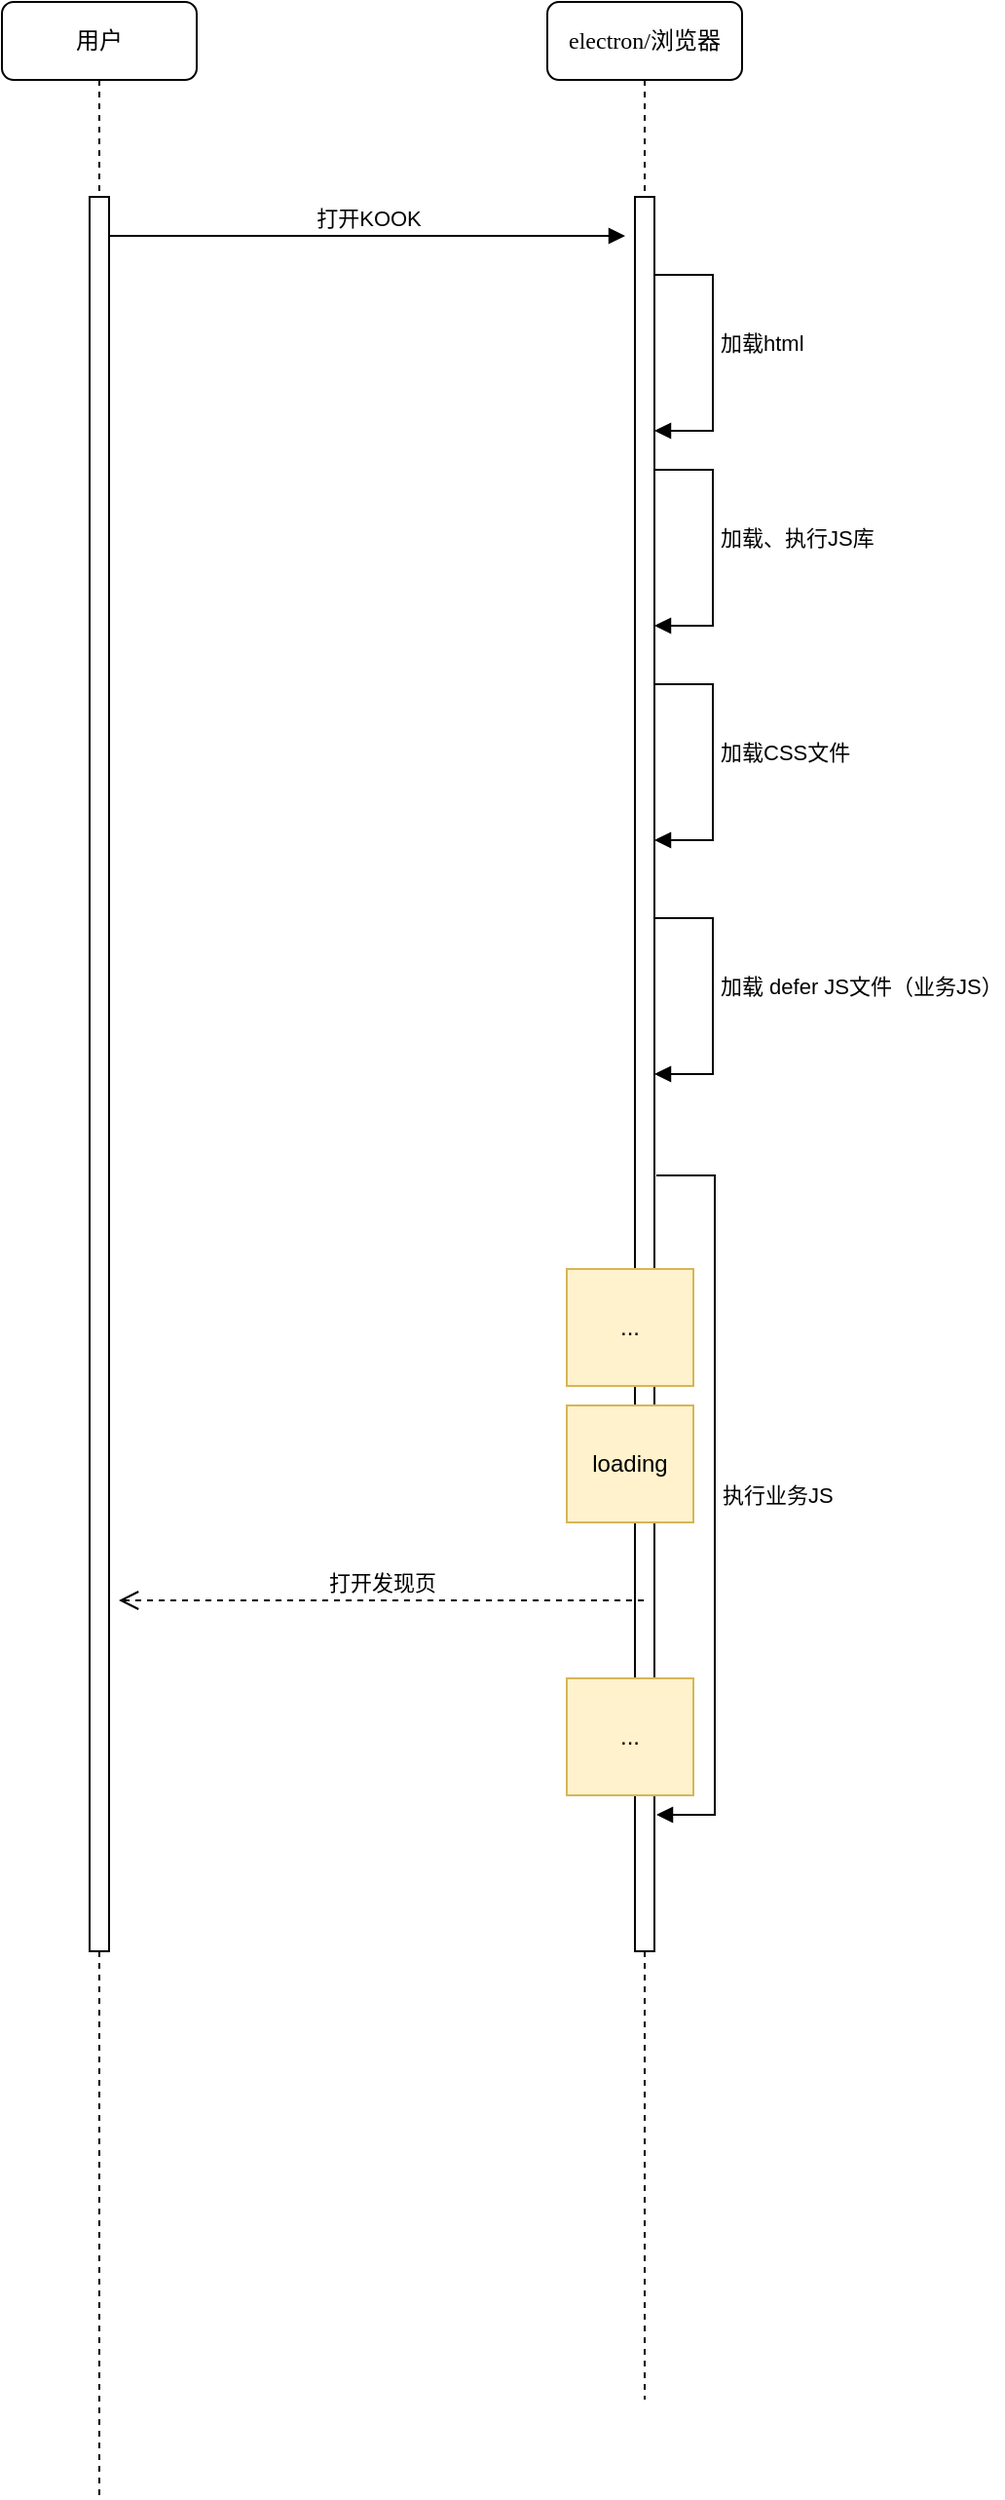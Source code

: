 <mxfile version="23.1.1" type="github">
  <diagram name="Page-1" id="13e1069c-82ec-6db2-03f1-153e76fe0fe0">
    <mxGraphModel dx="1050" dy="530" grid="1" gridSize="10" guides="1" tooltips="1" connect="1" arrows="1" fold="1" page="1" pageScale="1" pageWidth="1100" pageHeight="850" background="none" math="0" shadow="0">
      <root>
        <mxCell id="0" />
        <mxCell id="1" parent="0" />
        <mxCell id="M1rF0WqMJFQ-LMj2dOT4-4" value="用户" style="shape=umlLifeline;perimeter=lifelinePerimeter;whiteSpace=wrap;html=1;container=1;collapsible=0;recursiveResize=0;outlineConnect=0;rounded=1;shadow=0;comic=0;labelBackgroundColor=none;strokeWidth=1;fontFamily=Verdana;fontSize=12;align=center;" parent="1" vertex="1">
          <mxGeometry x="120" y="40" width="100" height="1280" as="geometry" />
        </mxCell>
        <mxCell id="M1rF0WqMJFQ-LMj2dOT4-5" value="" style="html=1;points=[];perimeter=orthogonalPerimeter;rounded=0;shadow=0;comic=0;labelBackgroundColor=none;strokeWidth=1;fontFamily=Verdana;fontSize=12;align=center;" parent="M1rF0WqMJFQ-LMj2dOT4-4" vertex="1">
          <mxGeometry x="45" y="100" width="10" height="900" as="geometry" />
        </mxCell>
        <mxCell id="M1rF0WqMJFQ-LMj2dOT4-8" value="打开KOOK" style="html=1;verticalAlign=bottom;endArrow=block;curved=0;rounded=0;" parent="M1rF0WqMJFQ-LMj2dOT4-4" edge="1">
          <mxGeometry width="80" relative="1" as="geometry">
            <mxPoint x="55" y="120" as="sourcePoint" />
            <mxPoint x="320" y="120" as="targetPoint" />
          </mxGeometry>
        </mxCell>
        <mxCell id="M1rF0WqMJFQ-LMj2dOT4-6" value="electron/浏览器" style="shape=umlLifeline;perimeter=lifelinePerimeter;whiteSpace=wrap;html=1;container=1;collapsible=0;recursiveResize=0;outlineConnect=0;rounded=1;shadow=0;comic=0;labelBackgroundColor=none;strokeWidth=1;fontFamily=Verdana;fontSize=12;align=center;" parent="1" vertex="1">
          <mxGeometry x="400" y="40" width="100" height="1230" as="geometry" />
        </mxCell>
        <mxCell id="M1rF0WqMJFQ-LMj2dOT4-7" value="" style="html=1;points=[];perimeter=orthogonalPerimeter;rounded=0;shadow=0;comic=0;labelBackgroundColor=none;strokeWidth=1;fontFamily=Verdana;fontSize=12;align=center;" parent="M1rF0WqMJFQ-LMj2dOT4-6" vertex="1">
          <mxGeometry x="45" y="100" width="10" height="900" as="geometry" />
        </mxCell>
        <mxCell id="M1rF0WqMJFQ-LMj2dOT4-22" value="loading" style="rounded=0;whiteSpace=wrap;html=1;fillColor=#fff2cc;strokeColor=#d6b656;" parent="M1rF0WqMJFQ-LMj2dOT4-6" vertex="1">
          <mxGeometry x="10" y="720" width="65" height="60" as="geometry" />
        </mxCell>
        <mxCell id="M1rF0WqMJFQ-LMj2dOT4-25" value="..." style="rounded=0;whiteSpace=wrap;html=1;fillColor=#fff2cc;strokeColor=#d6b656;" parent="M1rF0WqMJFQ-LMj2dOT4-6" vertex="1">
          <mxGeometry x="10" y="860" width="65" height="60" as="geometry" />
        </mxCell>
        <mxCell id="M1rF0WqMJFQ-LMj2dOT4-26" value="..." style="rounded=0;whiteSpace=wrap;html=1;fillColor=#fff2cc;strokeColor=#d6b656;" parent="M1rF0WqMJFQ-LMj2dOT4-6" vertex="1">
          <mxGeometry x="10" y="650" width="65" height="60" as="geometry" />
        </mxCell>
        <mxCell id="M1rF0WqMJFQ-LMj2dOT4-17" value="加载html" style="html=1;align=left;spacingLeft=2;endArrow=block;rounded=0;edgeStyle=orthogonalEdgeStyle;curved=0;rounded=0;" parent="1" edge="1">
          <mxGeometry relative="1" as="geometry">
            <mxPoint x="465" y="180" as="sourcePoint" />
            <Array as="points">
              <mxPoint x="455" y="180" />
              <mxPoint x="485" y="180" />
              <mxPoint x="485" y="260" />
              <mxPoint x="455" y="260" />
            </Array>
            <mxPoint x="455" y="260" as="targetPoint" />
          </mxGeometry>
        </mxCell>
        <mxCell id="M1rF0WqMJFQ-LMj2dOT4-18" value="加载、执行JS库" style="html=1;align=left;spacingLeft=2;endArrow=block;rounded=0;edgeStyle=orthogonalEdgeStyle;curved=0;rounded=0;" parent="1" edge="1">
          <mxGeometry relative="1" as="geometry">
            <mxPoint x="465" y="280" as="sourcePoint" />
            <Array as="points">
              <mxPoint x="455" y="280" />
              <mxPoint x="485" y="280" />
              <mxPoint x="485" y="360" />
              <mxPoint x="455" y="360" />
            </Array>
            <mxPoint x="455" y="360" as="targetPoint" />
          </mxGeometry>
        </mxCell>
        <mxCell id="M1rF0WqMJFQ-LMj2dOT4-19" value="加载CSS文件" style="html=1;align=left;spacingLeft=2;endArrow=block;rounded=0;edgeStyle=orthogonalEdgeStyle;curved=0;rounded=0;" parent="1" edge="1">
          <mxGeometry relative="1" as="geometry">
            <mxPoint x="465" y="390" as="sourcePoint" />
            <Array as="points">
              <mxPoint x="455" y="390" />
              <mxPoint x="485" y="390" />
              <mxPoint x="485" y="470" />
              <mxPoint x="455" y="470" />
            </Array>
            <mxPoint x="455" y="470" as="targetPoint" />
          </mxGeometry>
        </mxCell>
        <mxCell id="M1rF0WqMJFQ-LMj2dOT4-20" value="加载 defer JS文件（业务JS）" style="html=1;align=left;spacingLeft=2;endArrow=block;rounded=0;edgeStyle=orthogonalEdgeStyle;curved=0;rounded=0;" parent="1" edge="1">
          <mxGeometry relative="1" as="geometry">
            <mxPoint x="465" y="510" as="sourcePoint" />
            <Array as="points">
              <mxPoint x="455" y="510" />
              <mxPoint x="485" y="510" />
              <mxPoint x="485" y="590" />
              <mxPoint x="455" y="590" />
            </Array>
            <mxPoint x="455" y="590" as="targetPoint" />
          </mxGeometry>
        </mxCell>
        <mxCell id="M1rF0WqMJFQ-LMj2dOT4-21" value="执行业务JS" style="html=1;align=left;spacingLeft=2;endArrow=block;rounded=0;edgeStyle=orthogonalEdgeStyle;curved=0;rounded=0;" parent="1" edge="1">
          <mxGeometry relative="1" as="geometry">
            <mxPoint x="456" y="642" as="sourcePoint" />
            <Array as="points">
              <mxPoint x="486" y="642" />
              <mxPoint x="486" y="970" />
              <mxPoint x="456" y="970" />
            </Array>
            <mxPoint x="456" y="970" as="targetPoint" />
          </mxGeometry>
        </mxCell>
        <mxCell id="M1rF0WqMJFQ-LMj2dOT4-27" value="打开发现页" style="html=1;verticalAlign=bottom;endArrow=open;dashed=1;endSize=8;curved=0;rounded=0;" parent="1" edge="1">
          <mxGeometry relative="1" as="geometry">
            <mxPoint x="449.5" y="860" as="sourcePoint" />
            <mxPoint x="180" y="860" as="targetPoint" />
            <Array as="points" />
          </mxGeometry>
        </mxCell>
      </root>
    </mxGraphModel>
  </diagram>
</mxfile>
